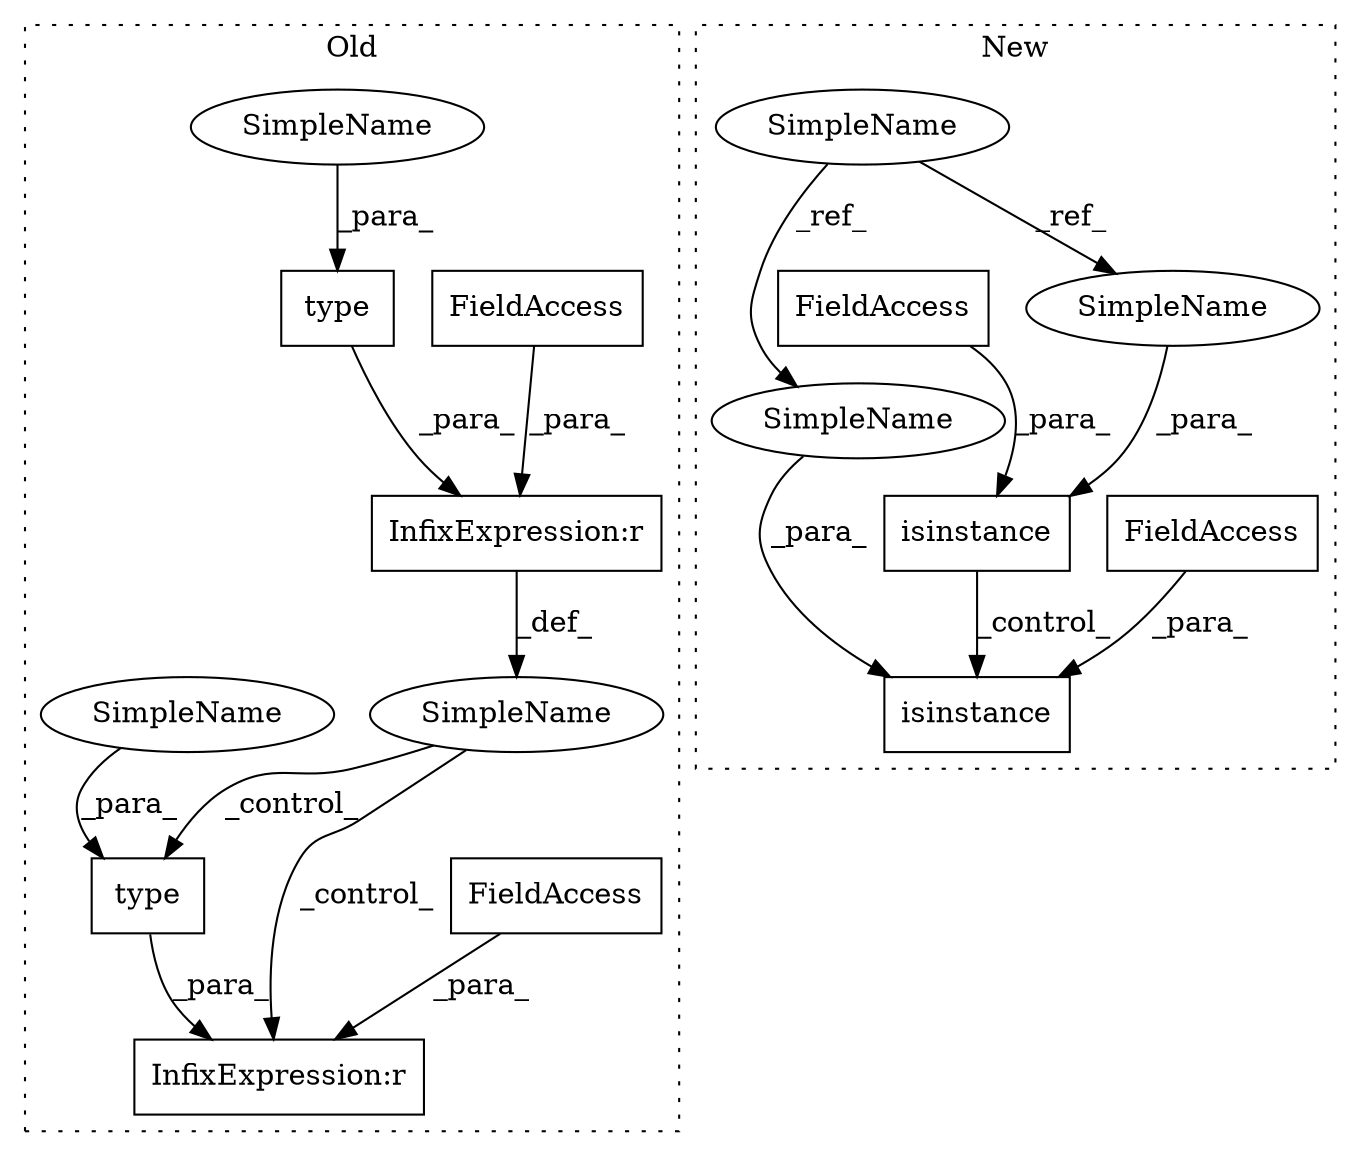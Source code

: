 digraph G {
subgraph cluster0 {
1 [label="type" a="32" s="1990,2009" l="5,1" shape="box"];
3 [label="InfixExpression:r" a="27" s="2010" l="4" shape="box"];
5 [label="FieldAccess" a="22" s="2014" l="4" shape="box"];
6 [label="SimpleName" a="42" s="" l="" shape="ellipse"];
7 [label="type" a="32" s="1634,1653" l="5,1" shape="box"];
9 [label="InfixExpression:r" a="27" s="1654" l="4" shape="box"];
10 [label="FieldAccess" a="22" s="1658" l="4" shape="box"];
15 [label="SimpleName" a="42" s="1639" l="14" shape="ellipse"];
16 [label="SimpleName" a="42" s="1995" l="14" shape="ellipse"];
label = "Old";
style="dotted";
}
subgraph cluster1 {
2 [label="isinstance" a="32" s="1355,1385" l="11,1" shape="box"];
4 [label="FieldAccess" a="22" s="1381" l="4" shape="box"];
8 [label="isinstance" a="32" s="1237,1267" l="11,1" shape="box"];
11 [label="FieldAccess" a="22" s="1263" l="4" shape="box"];
12 [label="SimpleName" a="42" s="1206" l="14" shape="ellipse"];
13 [label="SimpleName" a="42" s="1248" l="14" shape="ellipse"];
14 [label="SimpleName" a="42" s="1366" l="14" shape="ellipse"];
label = "New";
style="dotted";
}
1 -> 3 [label="_para_"];
4 -> 2 [label="_para_"];
5 -> 3 [label="_para_"];
6 -> 3 [label="_control_"];
6 -> 1 [label="_control_"];
7 -> 9 [label="_para_"];
8 -> 2 [label="_control_"];
9 -> 6 [label="_def_"];
10 -> 9 [label="_para_"];
11 -> 8 [label="_para_"];
12 -> 14 [label="_ref_"];
12 -> 13 [label="_ref_"];
13 -> 8 [label="_para_"];
14 -> 2 [label="_para_"];
15 -> 7 [label="_para_"];
16 -> 1 [label="_para_"];
}